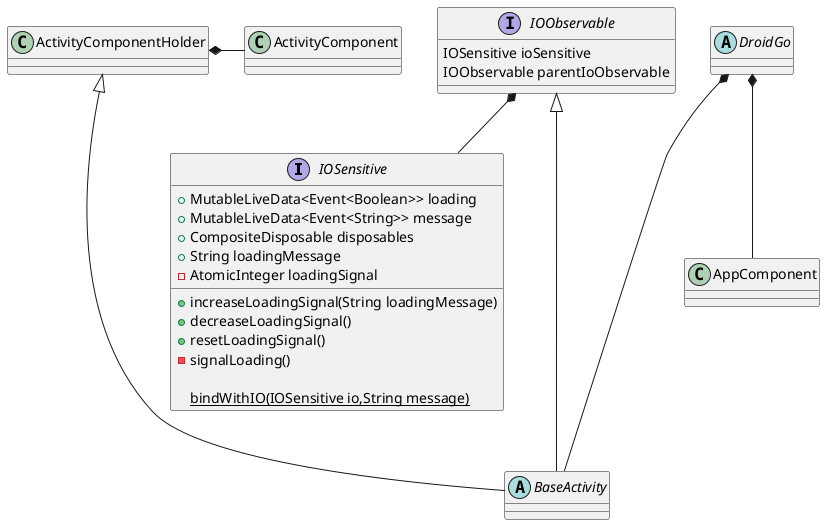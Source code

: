 @startuml
interface IOSensitive{
    + MutableLiveData<Event<Boolean>> loading
    + MutableLiveData<Event<String>> message
    + CompositeDisposable disposables
    + String loadingMessage
    - AtomicInteger loadingSignal

    + increaseLoadingSignal(String loadingMessage)
    + decreaseLoadingSignal()
    + resetLoadingSignal()
    - signalLoading()

    {static} bindWithIO(IOSensitive io,String message)
}

interface IOObservable{
    IOSensitive ioSensitive
    IOObservable parentIoObservable

}

abstract class BaseActivity
abstract class DroidGo

IOObservable *-- IOSensitive

IOObservable <|--- BaseActivity

DroidGo *---BaseActivity
ActivityComponentHolder <|---BaseActivity
ActivityComponentHolder *-ActivityComponent
DroidGo *--AppComponent



@enduml